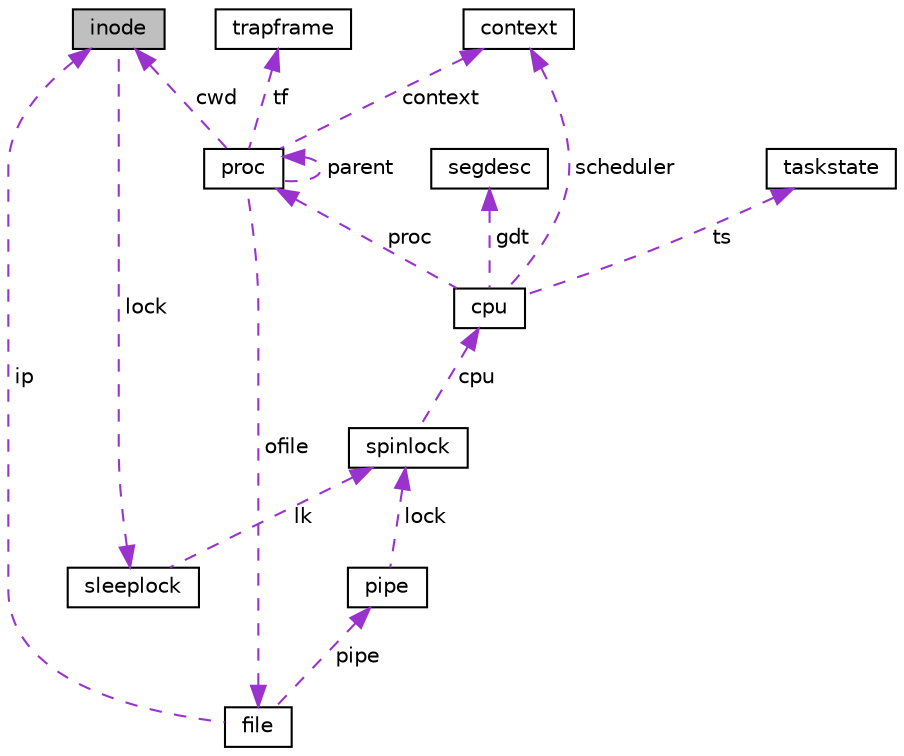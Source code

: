 digraph "inode"
{
 // LATEX_PDF_SIZE
  edge [fontname="Helvetica",fontsize="10",labelfontname="Helvetica",labelfontsize="10"];
  node [fontname="Helvetica",fontsize="10",shape=record];
  Node1 [label="inode",height=0.2,width=0.4,color="black", fillcolor="grey75", style="filled", fontcolor="black",tooltip=" "];
  Node2 -> Node1 [dir="back",color="darkorchid3",fontsize="10",style="dashed",label=" lock" ,fontname="Helvetica"];
  Node2 [label="sleeplock",height=0.2,width=0.4,color="black", fillcolor="white", style="filled",URL="$d9/dd0/structsleeplock.html",tooltip=" "];
  Node3 -> Node2 [dir="back",color="darkorchid3",fontsize="10",style="dashed",label=" lk" ,fontname="Helvetica"];
  Node3 [label="spinlock",height=0.2,width=0.4,color="black", fillcolor="white", style="filled",URL="$d1/d08/structspinlock.html",tooltip=" "];
  Node4 -> Node3 [dir="back",color="darkorchid3",fontsize="10",style="dashed",label=" cpu" ,fontname="Helvetica"];
  Node4 [label="cpu",height=0.2,width=0.4,color="black", fillcolor="white", style="filled",URL="$db/d62/structcpu.html",tooltip=" "];
  Node5 -> Node4 [dir="back",color="darkorchid3",fontsize="10",style="dashed",label=" gdt" ,fontname="Helvetica"];
  Node5 [label="segdesc",height=0.2,width=0.4,color="black", fillcolor="white", style="filled",URL="$d8/d3e/structsegdesc.html",tooltip=" "];
  Node6 -> Node4 [dir="back",color="darkorchid3",fontsize="10",style="dashed",label=" scheduler" ,fontname="Helvetica"];
  Node6 [label="context",height=0.2,width=0.4,color="black", fillcolor="white", style="filled",URL="$d7/dfe/structcontext.html",tooltip=" "];
  Node7 -> Node4 [dir="back",color="darkorchid3",fontsize="10",style="dashed",label=" proc" ,fontname="Helvetica"];
  Node7 [label="proc",height=0.2,width=0.4,color="black", fillcolor="white", style="filled",URL="$de/d48/structproc.html",tooltip=" "];
  Node1 -> Node7 [dir="back",color="darkorchid3",fontsize="10",style="dashed",label=" cwd" ,fontname="Helvetica"];
  Node6 -> Node7 [dir="back",color="darkorchid3",fontsize="10",style="dashed",label=" context" ,fontname="Helvetica"];
  Node8 -> Node7 [dir="back",color="darkorchid3",fontsize="10",style="dashed",label=" tf" ,fontname="Helvetica"];
  Node8 [label="trapframe",height=0.2,width=0.4,color="black", fillcolor="white", style="filled",URL="$df/d05/structtrapframe.html",tooltip=" "];
  Node7 -> Node7 [dir="back",color="darkorchid3",fontsize="10",style="dashed",label=" parent" ,fontname="Helvetica"];
  Node9 -> Node7 [dir="back",color="darkorchid3",fontsize="10",style="dashed",label=" ofile" ,fontname="Helvetica"];
  Node9 [label="file",height=0.2,width=0.4,color="black", fillcolor="white", style="filled",URL="$d7/d3a/structfile.html",tooltip=" "];
  Node1 -> Node9 [dir="back",color="darkorchid3",fontsize="10",style="dashed",label=" ip" ,fontname="Helvetica"];
  Node10 -> Node9 [dir="back",color="darkorchid3",fontsize="10",style="dashed",label=" pipe" ,fontname="Helvetica"];
  Node10 [label="pipe",height=0.2,width=0.4,color="black", fillcolor="white", style="filled",URL="$d8/d53/structpipe.html",tooltip=" "];
  Node3 -> Node10 [dir="back",color="darkorchid3",fontsize="10",style="dashed",label=" lock" ,fontname="Helvetica"];
  Node11 -> Node4 [dir="back",color="darkorchid3",fontsize="10",style="dashed",label=" ts" ,fontname="Helvetica"];
  Node11 [label="taskstate",height=0.2,width=0.4,color="black", fillcolor="white", style="filled",URL="$dc/dd1/structtaskstate.html",tooltip=" "];
}
